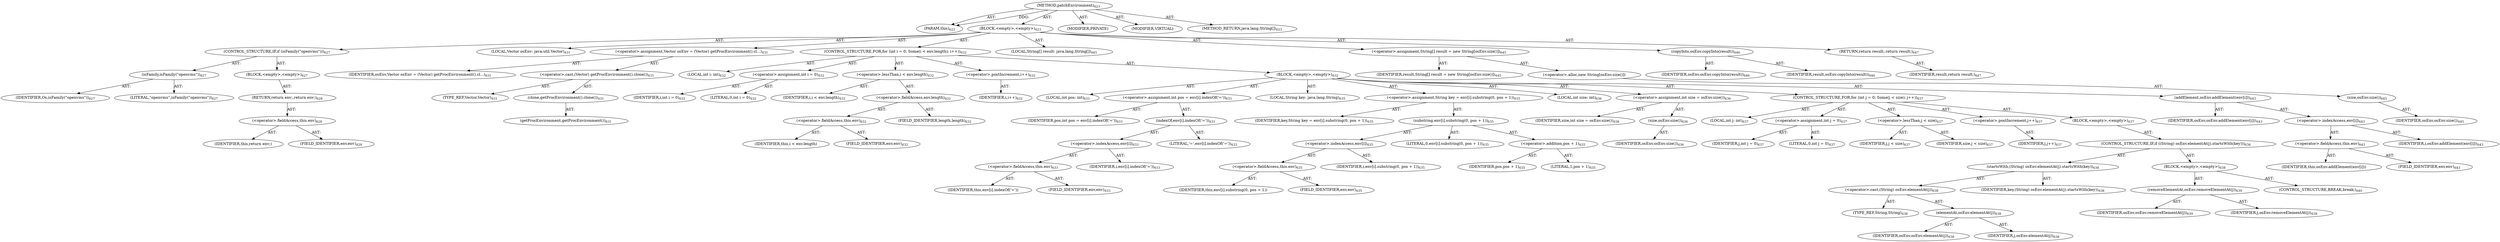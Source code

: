 digraph "patchEnvironment" {  
"111669149720" [label = <(METHOD,patchEnvironment)<SUB>623</SUB>> ]
"115964117050" [label = <(PARAM,this)<SUB>623</SUB>> ]
"25769803858" [label = <(BLOCK,&lt;empty&gt;,&lt;empty&gt;)<SUB>623</SUB>> ]
"47244640309" [label = <(CONTROL_STRUCTURE,IF,if (isFamily(&quot;openvms&quot;)))<SUB>627</SUB>> ]
"30064771318" [label = <(isFamily,isFamily(&quot;openvms&quot;))<SUB>627</SUB>> ]
"68719476942" [label = <(IDENTIFIER,Os,isFamily(&quot;openvms&quot;))<SUB>627</SUB>> ]
"90194313287" [label = <(LITERAL,&quot;openvms&quot;,isFamily(&quot;openvms&quot;))<SUB>627</SUB>> ]
"25769803859" [label = <(BLOCK,&lt;empty&gt;,&lt;empty&gt;)<SUB>627</SUB>> ]
"146028888086" [label = <(RETURN,return env;,return env;)<SUB>628</SUB>> ]
"30064771319" [label = <(&lt;operator&gt;.fieldAccess,this.env)<SUB>628</SUB>> ]
"68719476943" [label = <(IDENTIFIER,this,return env;)> ]
"55834574913" [label = <(FIELD_IDENTIFIER,env,env)<SUB>628</SUB>> ]
"94489280534" [label = <(LOCAL,Vector osEnv: java.util.Vector)<SUB>631</SUB>> ]
"30064771320" [label = <(&lt;operator&gt;.assignment,Vector osEnv = (Vector) getProcEnvironment().cl...)<SUB>631</SUB>> ]
"68719476944" [label = <(IDENTIFIER,osEnv,Vector osEnv = (Vector) getProcEnvironment().cl...)<SUB>631</SUB>> ]
"30064771321" [label = <(&lt;operator&gt;.cast,(Vector) getProcEnvironment().clone())<SUB>631</SUB>> ]
"180388626450" [label = <(TYPE_REF,Vector,Vector)<SUB>631</SUB>> ]
"30064771322" [label = <(clone,getProcEnvironment().clone())<SUB>631</SUB>> ]
"30064771323" [label = <(getProcEnvironment,getProcEnvironment())<SUB>631</SUB>> ]
"47244640310" [label = <(CONTROL_STRUCTURE,FOR,for (int i = 0; Some(i &lt; env.length); i++))<SUB>632</SUB>> ]
"94489280535" [label = <(LOCAL,int i: int)<SUB>632</SUB>> ]
"30064771324" [label = <(&lt;operator&gt;.assignment,int i = 0)<SUB>632</SUB>> ]
"68719476945" [label = <(IDENTIFIER,i,int i = 0)<SUB>632</SUB>> ]
"90194313288" [label = <(LITERAL,0,int i = 0)<SUB>632</SUB>> ]
"30064771325" [label = <(&lt;operator&gt;.lessThan,i &lt; env.length)<SUB>632</SUB>> ]
"68719476946" [label = <(IDENTIFIER,i,i &lt; env.length)<SUB>632</SUB>> ]
"30064771326" [label = <(&lt;operator&gt;.fieldAccess,env.length)<SUB>632</SUB>> ]
"30064771327" [label = <(&lt;operator&gt;.fieldAccess,this.env)<SUB>632</SUB>> ]
"68719476947" [label = <(IDENTIFIER,this,i &lt; env.length)> ]
"55834574914" [label = <(FIELD_IDENTIFIER,env,env)<SUB>632</SUB>> ]
"55834574915" [label = <(FIELD_IDENTIFIER,length,length)<SUB>632</SUB>> ]
"30064771328" [label = <(&lt;operator&gt;.postIncrement,i++)<SUB>632</SUB>> ]
"68719476948" [label = <(IDENTIFIER,i,i++)<SUB>632</SUB>> ]
"25769803860" [label = <(BLOCK,&lt;empty&gt;,&lt;empty&gt;)<SUB>632</SUB>> ]
"94489280536" [label = <(LOCAL,int pos: int)<SUB>633</SUB>> ]
"30064771329" [label = <(&lt;operator&gt;.assignment,int pos = env[i].indexOf('='))<SUB>633</SUB>> ]
"68719476949" [label = <(IDENTIFIER,pos,int pos = env[i].indexOf('='))<SUB>633</SUB>> ]
"30064771330" [label = <(indexOf,env[i].indexOf('='))<SUB>633</SUB>> ]
"30064771331" [label = <(&lt;operator&gt;.indexAccess,env[i])<SUB>633</SUB>> ]
"30064771332" [label = <(&lt;operator&gt;.fieldAccess,this.env)<SUB>633</SUB>> ]
"68719476950" [label = <(IDENTIFIER,this,env[i].indexOf('='))> ]
"55834574916" [label = <(FIELD_IDENTIFIER,env,env)<SUB>633</SUB>> ]
"68719476951" [label = <(IDENTIFIER,i,env[i].indexOf('='))<SUB>633</SUB>> ]
"90194313289" [label = <(LITERAL,'=',env[i].indexOf('='))<SUB>633</SUB>> ]
"94489280537" [label = <(LOCAL,String key: java.lang.String)<SUB>635</SUB>> ]
"30064771333" [label = <(&lt;operator&gt;.assignment,String key = env[i].substring(0, pos + 1))<SUB>635</SUB>> ]
"68719476952" [label = <(IDENTIFIER,key,String key = env[i].substring(0, pos + 1))<SUB>635</SUB>> ]
"30064771334" [label = <(substring,env[i].substring(0, pos + 1))<SUB>635</SUB>> ]
"30064771335" [label = <(&lt;operator&gt;.indexAccess,env[i])<SUB>635</SUB>> ]
"30064771336" [label = <(&lt;operator&gt;.fieldAccess,this.env)<SUB>635</SUB>> ]
"68719476953" [label = <(IDENTIFIER,this,env[i].substring(0, pos + 1))> ]
"55834574917" [label = <(FIELD_IDENTIFIER,env,env)<SUB>635</SUB>> ]
"68719476954" [label = <(IDENTIFIER,i,env[i].substring(0, pos + 1))<SUB>635</SUB>> ]
"90194313290" [label = <(LITERAL,0,env[i].substring(0, pos + 1))<SUB>635</SUB>> ]
"30064771337" [label = <(&lt;operator&gt;.addition,pos + 1)<SUB>635</SUB>> ]
"68719476955" [label = <(IDENTIFIER,pos,pos + 1)<SUB>635</SUB>> ]
"90194313291" [label = <(LITERAL,1,pos + 1)<SUB>635</SUB>> ]
"94489280538" [label = <(LOCAL,int size: int)<SUB>636</SUB>> ]
"30064771338" [label = <(&lt;operator&gt;.assignment,int size = osEnv.size())<SUB>636</SUB>> ]
"68719476956" [label = <(IDENTIFIER,size,int size = osEnv.size())<SUB>636</SUB>> ]
"30064771339" [label = <(size,osEnv.size())<SUB>636</SUB>> ]
"68719476957" [label = <(IDENTIFIER,osEnv,osEnv.size())<SUB>636</SUB>> ]
"47244640311" [label = <(CONTROL_STRUCTURE,FOR,for (int j = 0; Some(j &lt; size); j++))<SUB>637</SUB>> ]
"94489280539" [label = <(LOCAL,int j: int)<SUB>637</SUB>> ]
"30064771340" [label = <(&lt;operator&gt;.assignment,int j = 0)<SUB>637</SUB>> ]
"68719476958" [label = <(IDENTIFIER,j,int j = 0)<SUB>637</SUB>> ]
"90194313292" [label = <(LITERAL,0,int j = 0)<SUB>637</SUB>> ]
"30064771341" [label = <(&lt;operator&gt;.lessThan,j &lt; size)<SUB>637</SUB>> ]
"68719476959" [label = <(IDENTIFIER,j,j &lt; size)<SUB>637</SUB>> ]
"68719476960" [label = <(IDENTIFIER,size,j &lt; size)<SUB>637</SUB>> ]
"30064771342" [label = <(&lt;operator&gt;.postIncrement,j++)<SUB>637</SUB>> ]
"68719476961" [label = <(IDENTIFIER,j,j++)<SUB>637</SUB>> ]
"25769803861" [label = <(BLOCK,&lt;empty&gt;,&lt;empty&gt;)<SUB>637</SUB>> ]
"47244640312" [label = <(CONTROL_STRUCTURE,IF,if ((String) osEnv.elementAt(j).startsWith(key)))<SUB>638</SUB>> ]
"30064771343" [label = <(startsWith,(String) osEnv.elementAt(j).startsWith(key))<SUB>638</SUB>> ]
"30064771344" [label = <(&lt;operator&gt;.cast,(String) osEnv.elementAt(j))<SUB>638</SUB>> ]
"180388626451" [label = <(TYPE_REF,String,String)<SUB>638</SUB>> ]
"30064771345" [label = <(elementAt,osEnv.elementAt(j))<SUB>638</SUB>> ]
"68719476962" [label = <(IDENTIFIER,osEnv,osEnv.elementAt(j))<SUB>638</SUB>> ]
"68719476963" [label = <(IDENTIFIER,j,osEnv.elementAt(j))<SUB>638</SUB>> ]
"68719476964" [label = <(IDENTIFIER,key,(String) osEnv.elementAt(j).startsWith(key))<SUB>638</SUB>> ]
"25769803862" [label = <(BLOCK,&lt;empty&gt;,&lt;empty&gt;)<SUB>638</SUB>> ]
"30064771346" [label = <(removeElementAt,osEnv.removeElementAt(j))<SUB>639</SUB>> ]
"68719476965" [label = <(IDENTIFIER,osEnv,osEnv.removeElementAt(j))<SUB>639</SUB>> ]
"68719476966" [label = <(IDENTIFIER,j,osEnv.removeElementAt(j))<SUB>639</SUB>> ]
"47244640313" [label = <(CONTROL_STRUCTURE,BREAK,break;)<SUB>640</SUB>> ]
"30064771347" [label = <(addElement,osEnv.addElement(env[i]))<SUB>643</SUB>> ]
"68719476967" [label = <(IDENTIFIER,osEnv,osEnv.addElement(env[i]))<SUB>643</SUB>> ]
"30064771348" [label = <(&lt;operator&gt;.indexAccess,env[i])<SUB>643</SUB>> ]
"30064771349" [label = <(&lt;operator&gt;.fieldAccess,this.env)<SUB>643</SUB>> ]
"68719476968" [label = <(IDENTIFIER,this,osEnv.addElement(env[i]))> ]
"55834574918" [label = <(FIELD_IDENTIFIER,env,env)<SUB>643</SUB>> ]
"68719476969" [label = <(IDENTIFIER,i,osEnv.addElement(env[i]))<SUB>643</SUB>> ]
"94489280540" [label = <(LOCAL,String[] result: java.lang.String[])<SUB>645</SUB>> ]
"30064771350" [label = <(&lt;operator&gt;.assignment,String[] result = new String[osEnv.size()])<SUB>645</SUB>> ]
"68719476970" [label = <(IDENTIFIER,result,String[] result = new String[osEnv.size()])<SUB>645</SUB>> ]
"30064771351" [label = <(&lt;operator&gt;.alloc,new String[osEnv.size()])> ]
"30064771352" [label = <(size,osEnv.size())<SUB>645</SUB>> ]
"68719476971" [label = <(IDENTIFIER,osEnv,osEnv.size())<SUB>645</SUB>> ]
"30064771353" [label = <(copyInto,osEnv.copyInto(result))<SUB>646</SUB>> ]
"68719476972" [label = <(IDENTIFIER,osEnv,osEnv.copyInto(result))<SUB>646</SUB>> ]
"68719476973" [label = <(IDENTIFIER,result,osEnv.copyInto(result))<SUB>646</SUB>> ]
"146028888087" [label = <(RETURN,return result;,return result;)<SUB>647</SUB>> ]
"68719476974" [label = <(IDENTIFIER,result,return result;)<SUB>647</SUB>> ]
"133143986246" [label = <(MODIFIER,PRIVATE)> ]
"133143986247" [label = <(MODIFIER,VIRTUAL)> ]
"128849018904" [label = <(METHOD_RETURN,java.lang.String[])<SUB>623</SUB>> ]
  "111669149720" -> "115964117050"  [ label = "AST: "] 
  "111669149720" -> "25769803858"  [ label = "AST: "] 
  "111669149720" -> "133143986246"  [ label = "AST: "] 
  "111669149720" -> "133143986247"  [ label = "AST: "] 
  "111669149720" -> "128849018904"  [ label = "AST: "] 
  "25769803858" -> "47244640309"  [ label = "AST: "] 
  "25769803858" -> "94489280534"  [ label = "AST: "] 
  "25769803858" -> "30064771320"  [ label = "AST: "] 
  "25769803858" -> "47244640310"  [ label = "AST: "] 
  "25769803858" -> "94489280540"  [ label = "AST: "] 
  "25769803858" -> "30064771350"  [ label = "AST: "] 
  "25769803858" -> "30064771353"  [ label = "AST: "] 
  "25769803858" -> "146028888087"  [ label = "AST: "] 
  "47244640309" -> "30064771318"  [ label = "AST: "] 
  "47244640309" -> "25769803859"  [ label = "AST: "] 
  "30064771318" -> "68719476942"  [ label = "AST: "] 
  "30064771318" -> "90194313287"  [ label = "AST: "] 
  "25769803859" -> "146028888086"  [ label = "AST: "] 
  "146028888086" -> "30064771319"  [ label = "AST: "] 
  "30064771319" -> "68719476943"  [ label = "AST: "] 
  "30064771319" -> "55834574913"  [ label = "AST: "] 
  "30064771320" -> "68719476944"  [ label = "AST: "] 
  "30064771320" -> "30064771321"  [ label = "AST: "] 
  "30064771321" -> "180388626450"  [ label = "AST: "] 
  "30064771321" -> "30064771322"  [ label = "AST: "] 
  "30064771322" -> "30064771323"  [ label = "AST: "] 
  "47244640310" -> "94489280535"  [ label = "AST: "] 
  "47244640310" -> "30064771324"  [ label = "AST: "] 
  "47244640310" -> "30064771325"  [ label = "AST: "] 
  "47244640310" -> "30064771328"  [ label = "AST: "] 
  "47244640310" -> "25769803860"  [ label = "AST: "] 
  "30064771324" -> "68719476945"  [ label = "AST: "] 
  "30064771324" -> "90194313288"  [ label = "AST: "] 
  "30064771325" -> "68719476946"  [ label = "AST: "] 
  "30064771325" -> "30064771326"  [ label = "AST: "] 
  "30064771326" -> "30064771327"  [ label = "AST: "] 
  "30064771326" -> "55834574915"  [ label = "AST: "] 
  "30064771327" -> "68719476947"  [ label = "AST: "] 
  "30064771327" -> "55834574914"  [ label = "AST: "] 
  "30064771328" -> "68719476948"  [ label = "AST: "] 
  "25769803860" -> "94489280536"  [ label = "AST: "] 
  "25769803860" -> "30064771329"  [ label = "AST: "] 
  "25769803860" -> "94489280537"  [ label = "AST: "] 
  "25769803860" -> "30064771333"  [ label = "AST: "] 
  "25769803860" -> "94489280538"  [ label = "AST: "] 
  "25769803860" -> "30064771338"  [ label = "AST: "] 
  "25769803860" -> "47244640311"  [ label = "AST: "] 
  "25769803860" -> "30064771347"  [ label = "AST: "] 
  "30064771329" -> "68719476949"  [ label = "AST: "] 
  "30064771329" -> "30064771330"  [ label = "AST: "] 
  "30064771330" -> "30064771331"  [ label = "AST: "] 
  "30064771330" -> "90194313289"  [ label = "AST: "] 
  "30064771331" -> "30064771332"  [ label = "AST: "] 
  "30064771331" -> "68719476951"  [ label = "AST: "] 
  "30064771332" -> "68719476950"  [ label = "AST: "] 
  "30064771332" -> "55834574916"  [ label = "AST: "] 
  "30064771333" -> "68719476952"  [ label = "AST: "] 
  "30064771333" -> "30064771334"  [ label = "AST: "] 
  "30064771334" -> "30064771335"  [ label = "AST: "] 
  "30064771334" -> "90194313290"  [ label = "AST: "] 
  "30064771334" -> "30064771337"  [ label = "AST: "] 
  "30064771335" -> "30064771336"  [ label = "AST: "] 
  "30064771335" -> "68719476954"  [ label = "AST: "] 
  "30064771336" -> "68719476953"  [ label = "AST: "] 
  "30064771336" -> "55834574917"  [ label = "AST: "] 
  "30064771337" -> "68719476955"  [ label = "AST: "] 
  "30064771337" -> "90194313291"  [ label = "AST: "] 
  "30064771338" -> "68719476956"  [ label = "AST: "] 
  "30064771338" -> "30064771339"  [ label = "AST: "] 
  "30064771339" -> "68719476957"  [ label = "AST: "] 
  "47244640311" -> "94489280539"  [ label = "AST: "] 
  "47244640311" -> "30064771340"  [ label = "AST: "] 
  "47244640311" -> "30064771341"  [ label = "AST: "] 
  "47244640311" -> "30064771342"  [ label = "AST: "] 
  "47244640311" -> "25769803861"  [ label = "AST: "] 
  "30064771340" -> "68719476958"  [ label = "AST: "] 
  "30064771340" -> "90194313292"  [ label = "AST: "] 
  "30064771341" -> "68719476959"  [ label = "AST: "] 
  "30064771341" -> "68719476960"  [ label = "AST: "] 
  "30064771342" -> "68719476961"  [ label = "AST: "] 
  "25769803861" -> "47244640312"  [ label = "AST: "] 
  "47244640312" -> "30064771343"  [ label = "AST: "] 
  "47244640312" -> "25769803862"  [ label = "AST: "] 
  "30064771343" -> "30064771344"  [ label = "AST: "] 
  "30064771343" -> "68719476964"  [ label = "AST: "] 
  "30064771344" -> "180388626451"  [ label = "AST: "] 
  "30064771344" -> "30064771345"  [ label = "AST: "] 
  "30064771345" -> "68719476962"  [ label = "AST: "] 
  "30064771345" -> "68719476963"  [ label = "AST: "] 
  "25769803862" -> "30064771346"  [ label = "AST: "] 
  "25769803862" -> "47244640313"  [ label = "AST: "] 
  "30064771346" -> "68719476965"  [ label = "AST: "] 
  "30064771346" -> "68719476966"  [ label = "AST: "] 
  "30064771347" -> "68719476967"  [ label = "AST: "] 
  "30064771347" -> "30064771348"  [ label = "AST: "] 
  "30064771348" -> "30064771349"  [ label = "AST: "] 
  "30064771348" -> "68719476969"  [ label = "AST: "] 
  "30064771349" -> "68719476968"  [ label = "AST: "] 
  "30064771349" -> "55834574918"  [ label = "AST: "] 
  "30064771350" -> "68719476970"  [ label = "AST: "] 
  "30064771350" -> "30064771351"  [ label = "AST: "] 
  "30064771351" -> "30064771352"  [ label = "AST: "] 
  "30064771352" -> "68719476971"  [ label = "AST: "] 
  "30064771353" -> "68719476972"  [ label = "AST: "] 
  "30064771353" -> "68719476973"  [ label = "AST: "] 
  "146028888087" -> "68719476974"  [ label = "AST: "] 
  "111669149720" -> "115964117050"  [ label = "DDG: "] 
}
